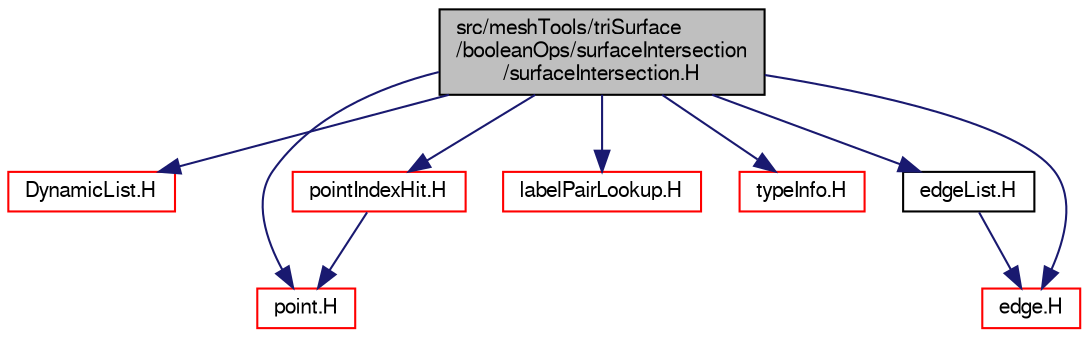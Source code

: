 digraph "src/meshTools/triSurface/booleanOps/surfaceIntersection/surfaceIntersection.H"
{
  bgcolor="transparent";
  edge [fontname="FreeSans",fontsize="10",labelfontname="FreeSans",labelfontsize="10"];
  node [fontname="FreeSans",fontsize="10",shape=record];
  Node0 [label="src/meshTools/triSurface\l/booleanOps/surfaceIntersection\l/surfaceIntersection.H",height=0.2,width=0.4,color="black", fillcolor="grey75", style="filled", fontcolor="black"];
  Node0 -> Node1 [color="midnightblue",fontsize="10",style="solid",fontname="FreeSans"];
  Node1 [label="DynamicList.H",height=0.2,width=0.4,color="red",URL="$a08633.html"];
  Node0 -> Node51 [color="midnightblue",fontsize="10",style="solid",fontname="FreeSans"];
  Node51 [label="point.H",height=0.2,width=0.4,color="red",URL="$a12059.html"];
  Node0 -> Node60 [color="midnightblue",fontsize="10",style="solid",fontname="FreeSans"];
  Node60 [label="edge.H",height=0.2,width=0.4,color="red",URL="$a11300.html"];
  Node0 -> Node135 [color="midnightblue",fontsize="10",style="solid",fontname="FreeSans"];
  Node135 [label="labelPairLookup.H",height=0.2,width=0.4,color="red",URL="$a16937.html"];
  Node0 -> Node119 [color="midnightblue",fontsize="10",style="solid",fontname="FreeSans"];
  Node119 [label="typeInfo.H",height=0.2,width=0.4,color="red",URL="$a09341.html"];
  Node0 -> Node136 [color="midnightblue",fontsize="10",style="solid",fontname="FreeSans"];
  Node136 [label="edgeList.H",height=0.2,width=0.4,color="black",URL="$a11312.html"];
  Node136 -> Node60 [color="midnightblue",fontsize="10",style="solid",fontname="FreeSans"];
  Node0 -> Node137 [color="midnightblue",fontsize="10",style="solid",fontname="FreeSans"];
  Node137 [label="pointIndexHit.H",height=0.2,width=0.4,color="red",URL="$a12041.html"];
  Node137 -> Node51 [color="midnightblue",fontsize="10",style="solid",fontname="FreeSans"];
}
